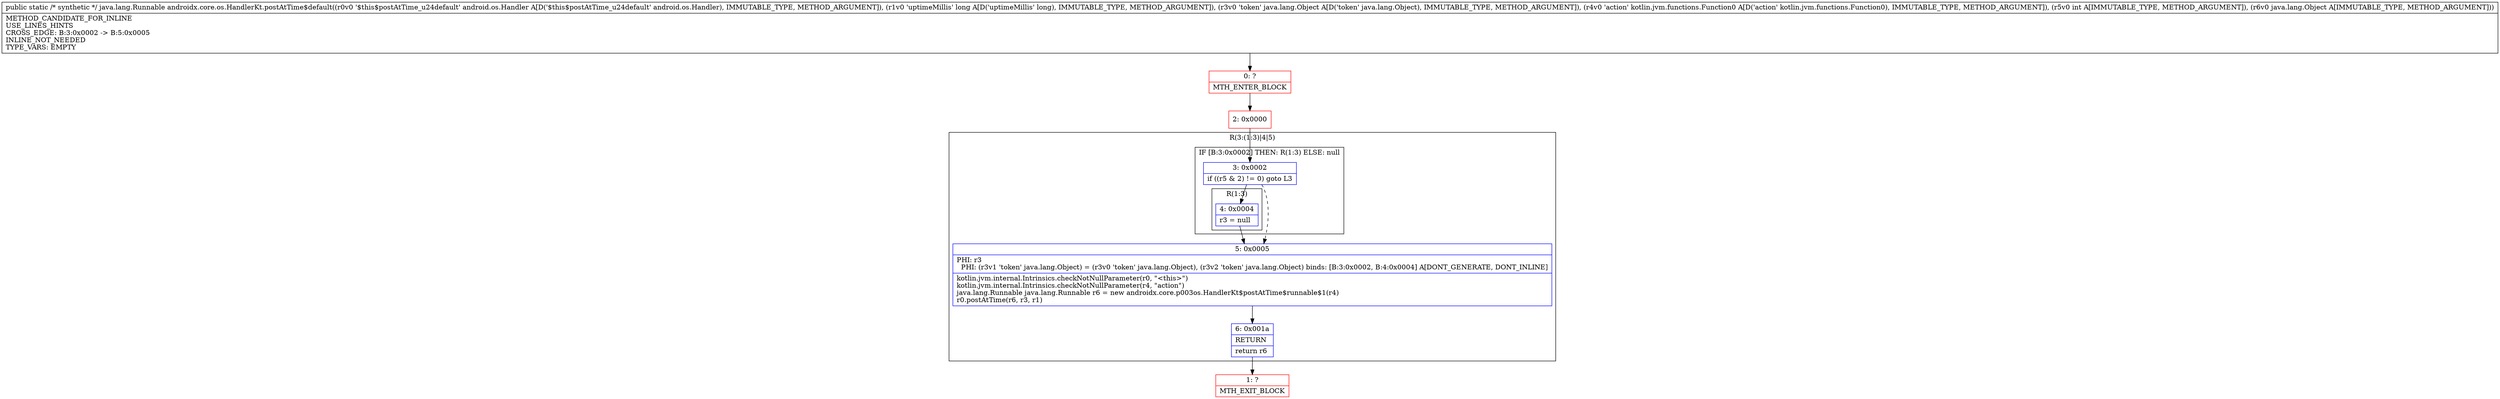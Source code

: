 digraph "CFG forandroidx.core.os.HandlerKt.postAtTime$default(Landroid\/os\/Handler;JLjava\/lang\/Object;Lkotlin\/jvm\/functions\/Function0;ILjava\/lang\/Object;)Ljava\/lang\/Runnable;" {
subgraph cluster_Region_1910140220 {
label = "R(3:(1:3)|4|5)";
node [shape=record,color=blue];
subgraph cluster_IfRegion_1950445794 {
label = "IF [B:3:0x0002] THEN: R(1:3) ELSE: null";
node [shape=record,color=blue];
Node_3 [shape=record,label="{3\:\ 0x0002|if ((r5 & 2) != 0) goto L3\l}"];
subgraph cluster_Region_2092825268 {
label = "R(1:3)";
node [shape=record,color=blue];
Node_4 [shape=record,label="{4\:\ 0x0004|r3 = null\l}"];
}
}
Node_5 [shape=record,label="{5\:\ 0x0005|PHI: r3 \l  PHI: (r3v1 'token' java.lang.Object) = (r3v0 'token' java.lang.Object), (r3v2 'token' java.lang.Object) binds: [B:3:0x0002, B:4:0x0004] A[DONT_GENERATE, DONT_INLINE]\l|kotlin.jvm.internal.Intrinsics.checkNotNullParameter(r0, \"\<this\>\")\lkotlin.jvm.internal.Intrinsics.checkNotNullParameter(r4, \"action\")\ljava.lang.Runnable java.lang.Runnable r6 = new androidx.core.p003os.HandlerKt$postAtTime$runnable$1(r4)\lr0.postAtTime(r6, r3, r1)\l}"];
Node_6 [shape=record,label="{6\:\ 0x001a|RETURN\l|return r6\l}"];
}
Node_0 [shape=record,color=red,label="{0\:\ ?|MTH_ENTER_BLOCK\l}"];
Node_2 [shape=record,color=red,label="{2\:\ 0x0000}"];
Node_1 [shape=record,color=red,label="{1\:\ ?|MTH_EXIT_BLOCK\l}"];
MethodNode[shape=record,label="{public static \/* synthetic *\/ java.lang.Runnable androidx.core.os.HandlerKt.postAtTime$default((r0v0 '$this$postAtTime_u24default' android.os.Handler A[D('$this$postAtTime_u24default' android.os.Handler), IMMUTABLE_TYPE, METHOD_ARGUMENT]), (r1v0 'uptimeMillis' long A[D('uptimeMillis' long), IMMUTABLE_TYPE, METHOD_ARGUMENT]), (r3v0 'token' java.lang.Object A[D('token' java.lang.Object), IMMUTABLE_TYPE, METHOD_ARGUMENT]), (r4v0 'action' kotlin.jvm.functions.Function0 A[D('action' kotlin.jvm.functions.Function0), IMMUTABLE_TYPE, METHOD_ARGUMENT]), (r5v0 int A[IMMUTABLE_TYPE, METHOD_ARGUMENT]), (r6v0 java.lang.Object A[IMMUTABLE_TYPE, METHOD_ARGUMENT]))  | METHOD_CANDIDATE_FOR_INLINE\lUSE_LINES_HINTS\lCROSS_EDGE: B:3:0x0002 \-\> B:5:0x0005\lINLINE_NOT_NEEDED\lTYPE_VARS: EMPTY\l}"];
MethodNode -> Node_0;Node_3 -> Node_4;
Node_3 -> Node_5[style=dashed];
Node_4 -> Node_5;
Node_5 -> Node_6;
Node_6 -> Node_1;
Node_0 -> Node_2;
Node_2 -> Node_3;
}

